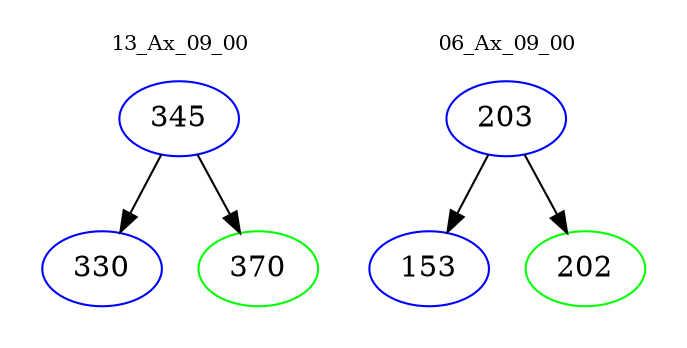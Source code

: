 digraph{
subgraph cluster_0 {
color = white
label = "13_Ax_09_00";
fontsize=10;
T0_345 [label="345", color="blue"]
T0_345 -> T0_330 [color="black"]
T0_330 [label="330", color="blue"]
T0_345 -> T0_370 [color="black"]
T0_370 [label="370", color="green"]
}
subgraph cluster_1 {
color = white
label = "06_Ax_09_00";
fontsize=10;
T1_203 [label="203", color="blue"]
T1_203 -> T1_153 [color="black"]
T1_153 [label="153", color="blue"]
T1_203 -> T1_202 [color="black"]
T1_202 [label="202", color="green"]
}
}
